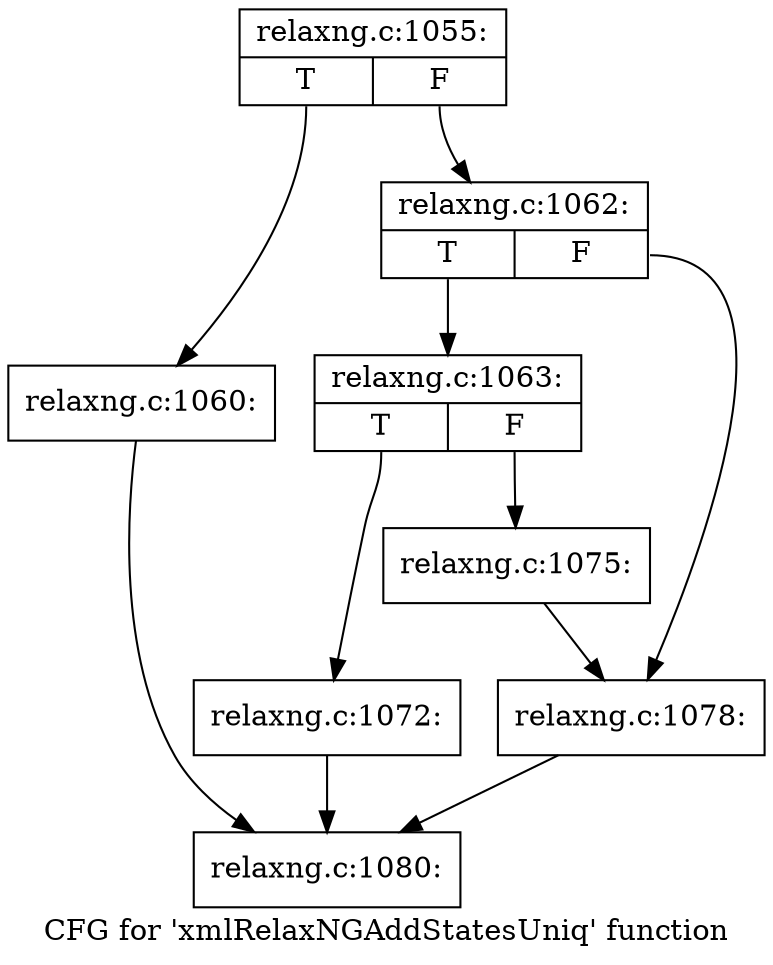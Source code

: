 digraph "CFG for 'xmlRelaxNGAddStatesUniq' function" {
	label="CFG for 'xmlRelaxNGAddStatesUniq' function";

	Node0x555e9c718bf0 [shape=record,label="{relaxng.c:1055:|{<s0>T|<s1>F}}"];
	Node0x555e9c718bf0:s0 -> Node0x555e9c719a30;
	Node0x555e9c718bf0:s1 -> Node0x555e9c719a80;
	Node0x555e9c719a30 [shape=record,label="{relaxng.c:1060:}"];
	Node0x555e9c719a30 -> Node0x555e9c718c40;
	Node0x555e9c719a80 [shape=record,label="{relaxng.c:1062:|{<s0>T|<s1>F}}"];
	Node0x555e9c719a80:s0 -> Node0x555e9c71a010;
	Node0x555e9c719a80:s1 -> Node0x555e9c71a060;
	Node0x555e9c71a010 [shape=record,label="{relaxng.c:1063:|{<s0>T|<s1>F}}"];
	Node0x555e9c71a010:s0 -> Node0x555e9c71b3a0;
	Node0x555e9c71a010:s1 -> Node0x555e9c71b3f0;
	Node0x555e9c71b3a0 [shape=record,label="{relaxng.c:1072:}"];
	Node0x555e9c71b3a0 -> Node0x555e9c718c40;
	Node0x555e9c71b3f0 [shape=record,label="{relaxng.c:1075:}"];
	Node0x555e9c71b3f0 -> Node0x555e9c71a060;
	Node0x555e9c71a060 [shape=record,label="{relaxng.c:1078:}"];
	Node0x555e9c71a060 -> Node0x555e9c718c40;
	Node0x555e9c718c40 [shape=record,label="{relaxng.c:1080:}"];
}
